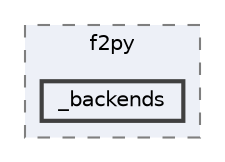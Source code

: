 digraph "/home/jam/Research/IRES-2025/dev/src/llm-scripts/testing/hypothesis-testing/hyp-env/lib/python3.12/site-packages/numpy/f2py/_backends"
{
 // LATEX_PDF_SIZE
  bgcolor="transparent";
  edge [fontname=Helvetica,fontsize=10,labelfontname=Helvetica,labelfontsize=10];
  node [fontname=Helvetica,fontsize=10,shape=box,height=0.2,width=0.4];
  compound=true
  subgraph clusterdir_3c7ba8e693b9b36df95683ffb9df400b {
    graph [ bgcolor="#edf0f7", pencolor="grey50", label="f2py", fontname=Helvetica,fontsize=10 style="filled,dashed", URL="dir_3c7ba8e693b9b36df95683ffb9df400b.html",tooltip=""]
  dir_7a1728accc6fd1ecfa1c0ac05ad075d6 [label="_backends", fillcolor="#edf0f7", color="grey25", style="filled,bold", URL="dir_7a1728accc6fd1ecfa1c0ac05ad075d6.html",tooltip=""];
  }
}
